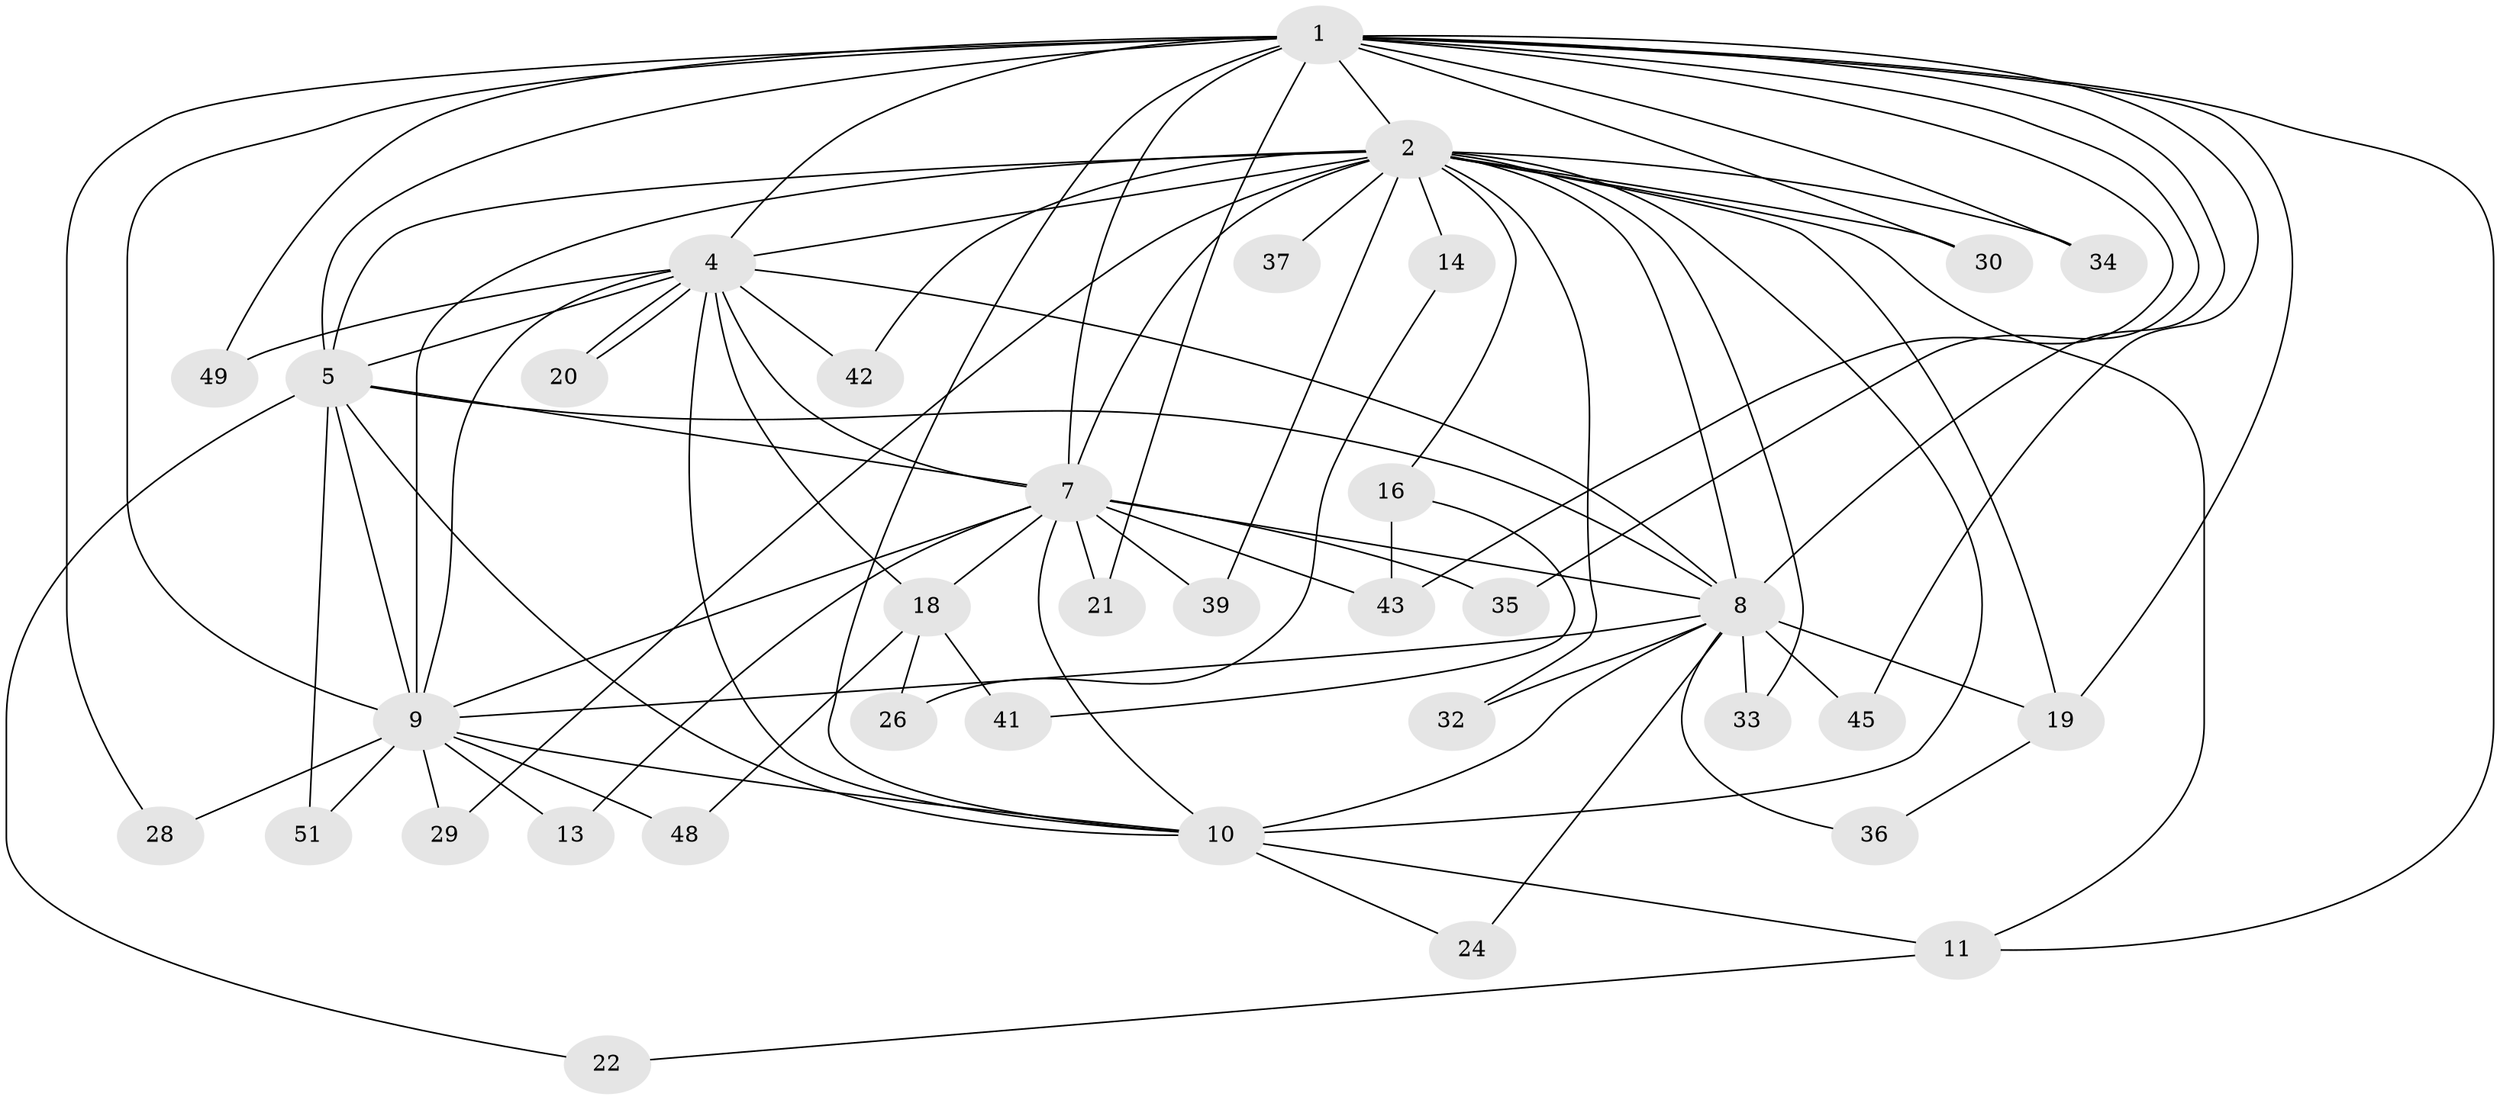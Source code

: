 // original degree distribution, {13: 0.0196078431372549, 19: 0.0392156862745098, 15: 0.058823529411764705, 12: 0.0392156862745098, 17: 0.0392156862745098, 3: 0.17647058823529413, 4: 0.058823529411764705, 2: 0.5490196078431373, 5: 0.0196078431372549}
// Generated by graph-tools (version 1.1) at 2025/41/03/06/25 10:41:33]
// undirected, 36 vertices, 84 edges
graph export_dot {
graph [start="1"]
  node [color=gray90,style=filled];
  1 [super="+3"];
  2 [super="+6"];
  4 [super="+27"];
  5 [super="+40"];
  7 [super="+44"];
  8 [super="+12"];
  9 [super="+38"];
  10 [super="+46"];
  11 [super="+17"];
  13 [super="+25"];
  14 [super="+15"];
  16;
  18 [super="+23"];
  19 [super="+31"];
  20 [super="+50"];
  21;
  22;
  24;
  26;
  28;
  29;
  30;
  32;
  33;
  34;
  35;
  36;
  37;
  39;
  41;
  42;
  43 [super="+47"];
  45;
  48;
  49;
  51;
  1 -- 2 [weight=4];
  1 -- 4 [weight=2];
  1 -- 5 [weight=2];
  1 -- 7 [weight=2];
  1 -- 8 [weight=2];
  1 -- 9 [weight=2];
  1 -- 10 [weight=2];
  1 -- 30;
  1 -- 34;
  1 -- 35;
  1 -- 45;
  1 -- 11;
  1 -- 43;
  1 -- 49;
  1 -- 19;
  1 -- 21;
  1 -- 28;
  2 -- 4 [weight=2];
  2 -- 5 [weight=2];
  2 -- 7 [weight=2];
  2 -- 8 [weight=3];
  2 -- 9 [weight=2];
  2 -- 10 [weight=3];
  2 -- 11;
  2 -- 14 [weight=3];
  2 -- 16 [weight=2];
  2 -- 19;
  2 -- 30;
  2 -- 32;
  2 -- 33;
  2 -- 34;
  2 -- 37 [weight=2];
  2 -- 39;
  2 -- 29;
  2 -- 42;
  4 -- 5;
  4 -- 7 [weight=2];
  4 -- 8;
  4 -- 9 [weight=2];
  4 -- 10;
  4 -- 18;
  4 -- 20 [weight=2];
  4 -- 20;
  4 -- 42;
  4 -- 49;
  5 -- 7;
  5 -- 8;
  5 -- 9 [weight=2];
  5 -- 10;
  5 -- 22;
  5 -- 51;
  7 -- 8;
  7 -- 9;
  7 -- 10;
  7 -- 13 [weight=2];
  7 -- 18;
  7 -- 21;
  7 -- 35;
  7 -- 39;
  7 -- 43;
  8 -- 9;
  8 -- 10;
  8 -- 32;
  8 -- 33;
  8 -- 36;
  8 -- 45;
  8 -- 24;
  8 -- 19;
  9 -- 10;
  9 -- 13;
  9 -- 28;
  9 -- 29;
  9 -- 48;
  9 -- 51;
  10 -- 24;
  10 -- 11;
  11 -- 22;
  14 -- 26;
  16 -- 41;
  16 -- 43;
  18 -- 48;
  18 -- 41;
  18 -- 26;
  19 -- 36;
}
